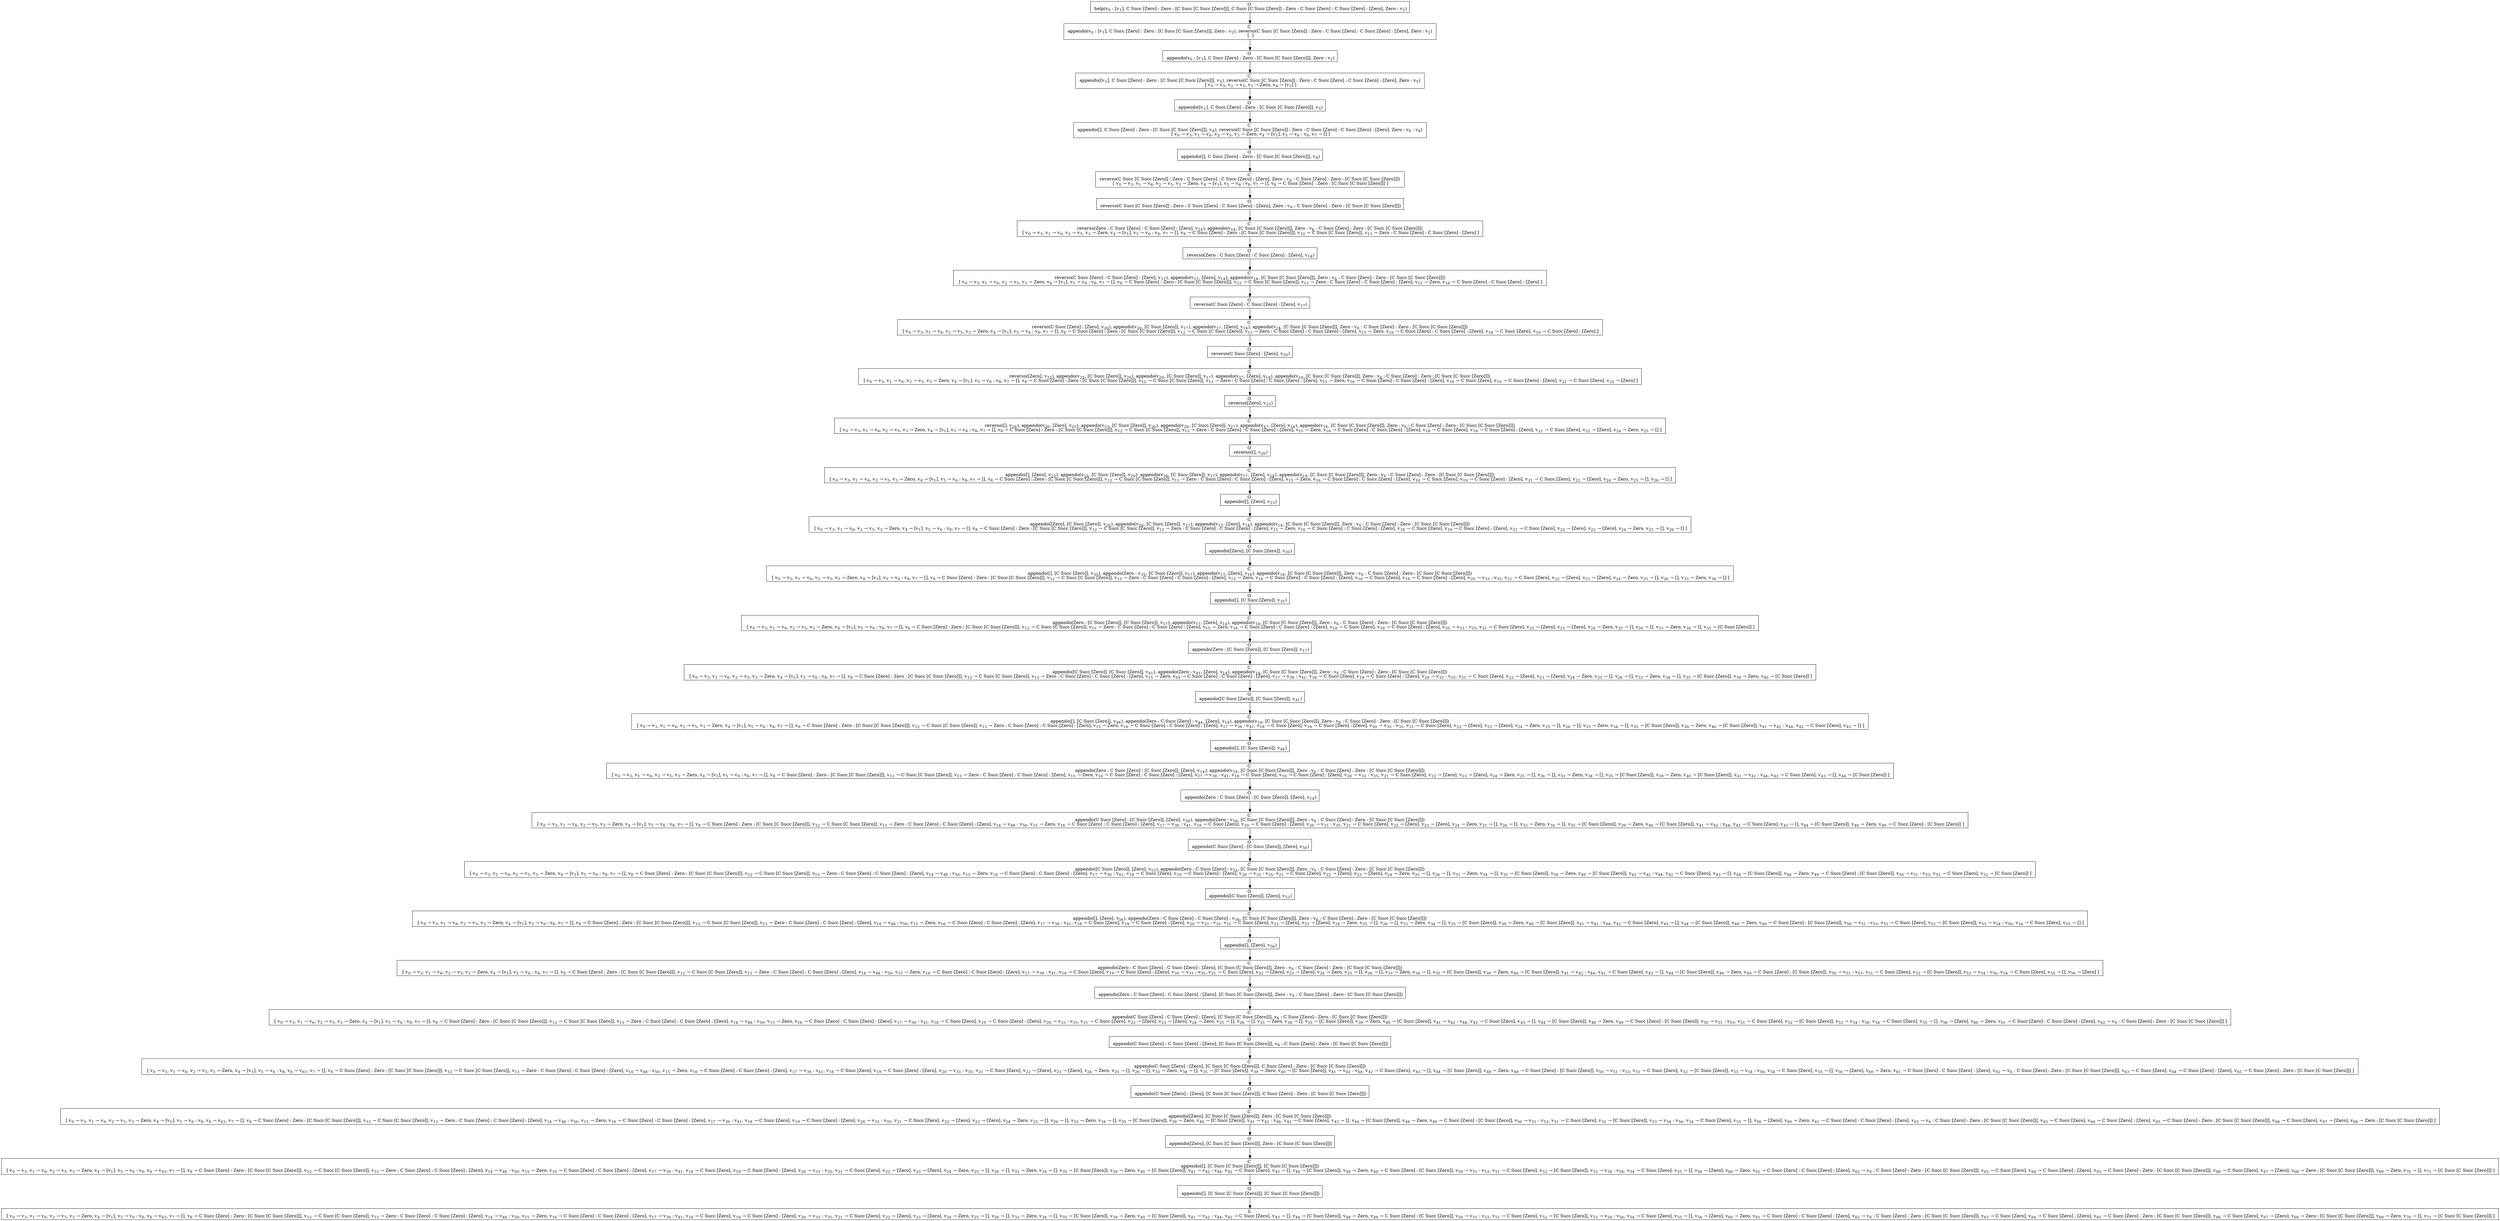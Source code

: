 digraph {
    graph [rankdir=TB
          ,bgcolor=transparent];
    node [shape=box
         ,fillcolor=white
         ,style=filled];
    0 [label=<O <BR/> help(v<SUB>0</SUB> : [v<SUB>1</SUB>], C Succ [Zero] : Zero : [C Succ [C Succ [Zero]]], C Succ [C Succ [Zero]] : Zero : C Succ [Zero] : C Succ [Zero] : [Zero], Zero : v<SUB>2</SUB>)>];
    1 [label=<C <BR/> appendo(v<SUB>0</SUB> : [v<SUB>1</SUB>], C Succ [Zero] : Zero : [C Succ [C Succ [Zero]]], Zero : v<SUB>2</SUB>), reverso(C Succ [C Succ [Zero]] : Zero : C Succ [Zero] : C Succ [Zero] : [Zero], Zero : v<SUB>2</SUB>) <BR/>  [  ] >];
    2 [label=<O <BR/> appendo(v<SUB>0</SUB> : [v<SUB>1</SUB>], C Succ [Zero] : Zero : [C Succ [C Succ [Zero]]], Zero : v<SUB>2</SUB>)>];
    3 [label=<C <BR/> appendo([v<SUB>1</SUB>], C Succ [Zero] : Zero : [C Succ [C Succ [Zero]]], v<SUB>5</SUB>), reverso(C Succ [C Succ [Zero]] : Zero : C Succ [Zero] : C Succ [Zero] : [Zero], Zero : v<SUB>5</SUB>) <BR/>  [ v<SUB>0</SUB> &rarr; v<SUB>3</SUB>, v<SUB>2</SUB> &rarr; v<SUB>5</SUB>, v<SUB>3</SUB> &rarr; Zero, v<SUB>4</SUB> &rarr; [v<SUB>1</SUB>] ] >];
    4 [label=<O <BR/> appendo([v<SUB>1</SUB>], C Succ [Zero] : Zero : [C Succ [C Succ [Zero]]], v<SUB>5</SUB>)>];
    5 [label=<C <BR/> appendo([], C Succ [Zero] : Zero : [C Succ [C Succ [Zero]]], v<SUB>8</SUB>), reverso(C Succ [C Succ [Zero]] : Zero : C Succ [Zero] : C Succ [Zero] : [Zero], Zero : v<SUB>6</SUB> : v<SUB>8</SUB>) <BR/>  [ v<SUB>0</SUB> &rarr; v<SUB>3</SUB>, v<SUB>1</SUB> &rarr; v<SUB>6</SUB>, v<SUB>2</SUB> &rarr; v<SUB>5</SUB>, v<SUB>3</SUB> &rarr; Zero, v<SUB>4</SUB> &rarr; [v<SUB>1</SUB>], v<SUB>5</SUB> &rarr; v<SUB>6</SUB> : v<SUB>8</SUB>, v<SUB>7</SUB> &rarr; [] ] >];
    6 [label=<O <BR/> appendo([], C Succ [Zero] : Zero : [C Succ [C Succ [Zero]]], v<SUB>8</SUB>)>];
    7 [label=<C <BR/> reverso(C Succ [C Succ [Zero]] : Zero : C Succ [Zero] : C Succ [Zero] : [Zero], Zero : v<SUB>6</SUB> : C Succ [Zero] : Zero : [C Succ [C Succ [Zero]]]) <BR/>  [ v<SUB>0</SUB> &rarr; v<SUB>3</SUB>, v<SUB>1</SUB> &rarr; v<SUB>6</SUB>, v<SUB>2</SUB> &rarr; v<SUB>5</SUB>, v<SUB>3</SUB> &rarr; Zero, v<SUB>4</SUB> &rarr; [v<SUB>1</SUB>], v<SUB>5</SUB> &rarr; v<SUB>6</SUB> : v<SUB>8</SUB>, v<SUB>7</SUB> &rarr; [], v<SUB>8</SUB> &rarr; C Succ [Zero] : Zero : [C Succ [C Succ [Zero]]] ] >];
    8 [label=<O <BR/> reverso(C Succ [C Succ [Zero]] : Zero : C Succ [Zero] : C Succ [Zero] : [Zero], Zero : v<SUB>6</SUB> : C Succ [Zero] : Zero : [C Succ [C Succ [Zero]]])>];
    9 [label=<C <BR/> reverso(Zero : C Succ [Zero] : C Succ [Zero] : [Zero], v<SUB>14</SUB>), appendo(v<SUB>14</SUB>, [C Succ [C Succ [Zero]]], Zero : v<SUB>6</SUB> : C Succ [Zero] : Zero : [C Succ [C Succ [Zero]]]) <BR/>  [ v<SUB>0</SUB> &rarr; v<SUB>3</SUB>, v<SUB>1</SUB> &rarr; v<SUB>6</SUB>, v<SUB>2</SUB> &rarr; v<SUB>5</SUB>, v<SUB>3</SUB> &rarr; Zero, v<SUB>4</SUB> &rarr; [v<SUB>1</SUB>], v<SUB>5</SUB> &rarr; v<SUB>6</SUB> : v<SUB>8</SUB>, v<SUB>7</SUB> &rarr; [], v<SUB>8</SUB> &rarr; C Succ [Zero] : Zero : [C Succ [C Succ [Zero]]], v<SUB>12</SUB> &rarr; C Succ [C Succ [Zero]], v<SUB>13</SUB> &rarr; Zero : C Succ [Zero] : C Succ [Zero] : [Zero] ] >];
    10 [label=<O <BR/> reverso(Zero : C Succ [Zero] : C Succ [Zero] : [Zero], v<SUB>14</SUB>)>];
    11 [label=<C <BR/> reverso(C Succ [Zero] : C Succ [Zero] : [Zero], v<SUB>17</SUB>), appendo(v<SUB>17</SUB>, [Zero], v<SUB>14</SUB>), appendo(v<SUB>14</SUB>, [C Succ [C Succ [Zero]]], Zero : v<SUB>6</SUB> : C Succ [Zero] : Zero : [C Succ [C Succ [Zero]]]) <BR/>  [ v<SUB>0</SUB> &rarr; v<SUB>3</SUB>, v<SUB>1</SUB> &rarr; v<SUB>6</SUB>, v<SUB>2</SUB> &rarr; v<SUB>5</SUB>, v<SUB>3</SUB> &rarr; Zero, v<SUB>4</SUB> &rarr; [v<SUB>1</SUB>], v<SUB>5</SUB> &rarr; v<SUB>6</SUB> : v<SUB>8</SUB>, v<SUB>7</SUB> &rarr; [], v<SUB>8</SUB> &rarr; C Succ [Zero] : Zero : [C Succ [C Succ [Zero]]], v<SUB>12</SUB> &rarr; C Succ [C Succ [Zero]], v<SUB>13</SUB> &rarr; Zero : C Succ [Zero] : C Succ [Zero] : [Zero], v<SUB>15</SUB> &rarr; Zero, v<SUB>16</SUB> &rarr; C Succ [Zero] : C Succ [Zero] : [Zero] ] >];
    12 [label=<O <BR/> reverso(C Succ [Zero] : C Succ [Zero] : [Zero], v<SUB>17</SUB>)>];
    13 [label=<C <BR/> reverso(C Succ [Zero] : [Zero], v<SUB>20</SUB>), appendo(v<SUB>20</SUB>, [C Succ [Zero]], v<SUB>17</SUB>), appendo(v<SUB>17</SUB>, [Zero], v<SUB>14</SUB>), appendo(v<SUB>14</SUB>, [C Succ [C Succ [Zero]]], Zero : v<SUB>6</SUB> : C Succ [Zero] : Zero : [C Succ [C Succ [Zero]]]) <BR/>  [ v<SUB>0</SUB> &rarr; v<SUB>3</SUB>, v<SUB>1</SUB> &rarr; v<SUB>6</SUB>, v<SUB>2</SUB> &rarr; v<SUB>5</SUB>, v<SUB>3</SUB> &rarr; Zero, v<SUB>4</SUB> &rarr; [v<SUB>1</SUB>], v<SUB>5</SUB> &rarr; v<SUB>6</SUB> : v<SUB>8</SUB>, v<SUB>7</SUB> &rarr; [], v<SUB>8</SUB> &rarr; C Succ [Zero] : Zero : [C Succ [C Succ [Zero]]], v<SUB>12</SUB> &rarr; C Succ [C Succ [Zero]], v<SUB>13</SUB> &rarr; Zero : C Succ [Zero] : C Succ [Zero] : [Zero], v<SUB>15</SUB> &rarr; Zero, v<SUB>16</SUB> &rarr; C Succ [Zero] : C Succ [Zero] : [Zero], v<SUB>18</SUB> &rarr; C Succ [Zero], v<SUB>19</SUB> &rarr; C Succ [Zero] : [Zero] ] >];
    14 [label=<O <BR/> reverso(C Succ [Zero] : [Zero], v<SUB>20</SUB>)>];
    15 [label=<C <BR/> reverso([Zero], v<SUB>23</SUB>), appendo(v<SUB>23</SUB>, [C Succ [Zero]], v<SUB>20</SUB>), appendo(v<SUB>20</SUB>, [C Succ [Zero]], v<SUB>17</SUB>), appendo(v<SUB>17</SUB>, [Zero], v<SUB>14</SUB>), appendo(v<SUB>14</SUB>, [C Succ [C Succ [Zero]]], Zero : v<SUB>6</SUB> : C Succ [Zero] : Zero : [C Succ [C Succ [Zero]]]) <BR/>  [ v<SUB>0</SUB> &rarr; v<SUB>3</SUB>, v<SUB>1</SUB> &rarr; v<SUB>6</SUB>, v<SUB>2</SUB> &rarr; v<SUB>5</SUB>, v<SUB>3</SUB> &rarr; Zero, v<SUB>4</SUB> &rarr; [v<SUB>1</SUB>], v<SUB>5</SUB> &rarr; v<SUB>6</SUB> : v<SUB>8</SUB>, v<SUB>7</SUB> &rarr; [], v<SUB>8</SUB> &rarr; C Succ [Zero] : Zero : [C Succ [C Succ [Zero]]], v<SUB>12</SUB> &rarr; C Succ [C Succ [Zero]], v<SUB>13</SUB> &rarr; Zero : C Succ [Zero] : C Succ [Zero] : [Zero], v<SUB>15</SUB> &rarr; Zero, v<SUB>16</SUB> &rarr; C Succ [Zero] : C Succ [Zero] : [Zero], v<SUB>18</SUB> &rarr; C Succ [Zero], v<SUB>19</SUB> &rarr; C Succ [Zero] : [Zero], v<SUB>21</SUB> &rarr; C Succ [Zero], v<SUB>22</SUB> &rarr; [Zero] ] >];
    16 [label=<O <BR/> reverso([Zero], v<SUB>23</SUB>)>];
    17 [label=<C <BR/> reverso([], v<SUB>26</SUB>), appendo(v<SUB>26</SUB>, [Zero], v<SUB>23</SUB>), appendo(v<SUB>23</SUB>, [C Succ [Zero]], v<SUB>20</SUB>), appendo(v<SUB>20</SUB>, [C Succ [Zero]], v<SUB>17</SUB>), appendo(v<SUB>17</SUB>, [Zero], v<SUB>14</SUB>), appendo(v<SUB>14</SUB>, [C Succ [C Succ [Zero]]], Zero : v<SUB>6</SUB> : C Succ [Zero] : Zero : [C Succ [C Succ [Zero]]]) <BR/>  [ v<SUB>0</SUB> &rarr; v<SUB>3</SUB>, v<SUB>1</SUB> &rarr; v<SUB>6</SUB>, v<SUB>2</SUB> &rarr; v<SUB>5</SUB>, v<SUB>3</SUB> &rarr; Zero, v<SUB>4</SUB> &rarr; [v<SUB>1</SUB>], v<SUB>5</SUB> &rarr; v<SUB>6</SUB> : v<SUB>8</SUB>, v<SUB>7</SUB> &rarr; [], v<SUB>8</SUB> &rarr; C Succ [Zero] : Zero : [C Succ [C Succ [Zero]]], v<SUB>12</SUB> &rarr; C Succ [C Succ [Zero]], v<SUB>13</SUB> &rarr; Zero : C Succ [Zero] : C Succ [Zero] : [Zero], v<SUB>15</SUB> &rarr; Zero, v<SUB>16</SUB> &rarr; C Succ [Zero] : C Succ [Zero] : [Zero], v<SUB>18</SUB> &rarr; C Succ [Zero], v<SUB>19</SUB> &rarr; C Succ [Zero] : [Zero], v<SUB>21</SUB> &rarr; C Succ [Zero], v<SUB>22</SUB> &rarr; [Zero], v<SUB>24</SUB> &rarr; Zero, v<SUB>25</SUB> &rarr; [] ] >];
    18 [label=<O <BR/> reverso([], v<SUB>26</SUB>)>];
    19 [label=<C <BR/> appendo([], [Zero], v<SUB>23</SUB>), appendo(v<SUB>23</SUB>, [C Succ [Zero]], v<SUB>20</SUB>), appendo(v<SUB>20</SUB>, [C Succ [Zero]], v<SUB>17</SUB>), appendo(v<SUB>17</SUB>, [Zero], v<SUB>14</SUB>), appendo(v<SUB>14</SUB>, [C Succ [C Succ [Zero]]], Zero : v<SUB>6</SUB> : C Succ [Zero] : Zero : [C Succ [C Succ [Zero]]]) <BR/>  [ v<SUB>0</SUB> &rarr; v<SUB>3</SUB>, v<SUB>1</SUB> &rarr; v<SUB>6</SUB>, v<SUB>2</SUB> &rarr; v<SUB>5</SUB>, v<SUB>3</SUB> &rarr; Zero, v<SUB>4</SUB> &rarr; [v<SUB>1</SUB>], v<SUB>5</SUB> &rarr; v<SUB>6</SUB> : v<SUB>8</SUB>, v<SUB>7</SUB> &rarr; [], v<SUB>8</SUB> &rarr; C Succ [Zero] : Zero : [C Succ [C Succ [Zero]]], v<SUB>12</SUB> &rarr; C Succ [C Succ [Zero]], v<SUB>13</SUB> &rarr; Zero : C Succ [Zero] : C Succ [Zero] : [Zero], v<SUB>15</SUB> &rarr; Zero, v<SUB>16</SUB> &rarr; C Succ [Zero] : C Succ [Zero] : [Zero], v<SUB>18</SUB> &rarr; C Succ [Zero], v<SUB>19</SUB> &rarr; C Succ [Zero] : [Zero], v<SUB>21</SUB> &rarr; C Succ [Zero], v<SUB>22</SUB> &rarr; [Zero], v<SUB>24</SUB> &rarr; Zero, v<SUB>25</SUB> &rarr; [], v<SUB>26</SUB> &rarr; [] ] >];
    20 [label=<O <BR/> appendo([], [Zero], v<SUB>23</SUB>)>];
    21 [label=<C <BR/> appendo([Zero], [C Succ [Zero]], v<SUB>20</SUB>), appendo(v<SUB>20</SUB>, [C Succ [Zero]], v<SUB>17</SUB>), appendo(v<SUB>17</SUB>, [Zero], v<SUB>14</SUB>), appendo(v<SUB>14</SUB>, [C Succ [C Succ [Zero]]], Zero : v<SUB>6</SUB> : C Succ [Zero] : Zero : [C Succ [C Succ [Zero]]]) <BR/>  [ v<SUB>0</SUB> &rarr; v<SUB>3</SUB>, v<SUB>1</SUB> &rarr; v<SUB>6</SUB>, v<SUB>2</SUB> &rarr; v<SUB>5</SUB>, v<SUB>3</SUB> &rarr; Zero, v<SUB>4</SUB> &rarr; [v<SUB>1</SUB>], v<SUB>5</SUB> &rarr; v<SUB>6</SUB> : v<SUB>8</SUB>, v<SUB>7</SUB> &rarr; [], v<SUB>8</SUB> &rarr; C Succ [Zero] : Zero : [C Succ [C Succ [Zero]]], v<SUB>12</SUB> &rarr; C Succ [C Succ [Zero]], v<SUB>13</SUB> &rarr; Zero : C Succ [Zero] : C Succ [Zero] : [Zero], v<SUB>15</SUB> &rarr; Zero, v<SUB>16</SUB> &rarr; C Succ [Zero] : C Succ [Zero] : [Zero], v<SUB>18</SUB> &rarr; C Succ [Zero], v<SUB>19</SUB> &rarr; C Succ [Zero] : [Zero], v<SUB>21</SUB> &rarr; C Succ [Zero], v<SUB>22</SUB> &rarr; [Zero], v<SUB>23</SUB> &rarr; [Zero], v<SUB>24</SUB> &rarr; Zero, v<SUB>25</SUB> &rarr; [], v<SUB>26</SUB> &rarr; [] ] >];
    22 [label=<O <BR/> appendo([Zero], [C Succ [Zero]], v<SUB>20</SUB>)>];
    23 [label=<C <BR/> appendo([], [C Succ [Zero]], v<SUB>35</SUB>), appendo(Zero : v<SUB>35</SUB>, [C Succ [Zero]], v<SUB>17</SUB>), appendo(v<SUB>17</SUB>, [Zero], v<SUB>14</SUB>), appendo(v<SUB>14</SUB>, [C Succ [C Succ [Zero]]], Zero : v<SUB>6</SUB> : C Succ [Zero] : Zero : [C Succ [C Succ [Zero]]]) <BR/>  [ v<SUB>0</SUB> &rarr; v<SUB>3</SUB>, v<SUB>1</SUB> &rarr; v<SUB>6</SUB>, v<SUB>2</SUB> &rarr; v<SUB>5</SUB>, v<SUB>3</SUB> &rarr; Zero, v<SUB>4</SUB> &rarr; [v<SUB>1</SUB>], v<SUB>5</SUB> &rarr; v<SUB>6</SUB> : v<SUB>8</SUB>, v<SUB>7</SUB> &rarr; [], v<SUB>8</SUB> &rarr; C Succ [Zero] : Zero : [C Succ [C Succ [Zero]]], v<SUB>12</SUB> &rarr; C Succ [C Succ [Zero]], v<SUB>13</SUB> &rarr; Zero : C Succ [Zero] : C Succ [Zero] : [Zero], v<SUB>15</SUB> &rarr; Zero, v<SUB>16</SUB> &rarr; C Succ [Zero] : C Succ [Zero] : [Zero], v<SUB>18</SUB> &rarr; C Succ [Zero], v<SUB>19</SUB> &rarr; C Succ [Zero] : [Zero], v<SUB>20</SUB> &rarr; v<SUB>33</SUB> : v<SUB>35</SUB>, v<SUB>21</SUB> &rarr; C Succ [Zero], v<SUB>22</SUB> &rarr; [Zero], v<SUB>23</SUB> &rarr; [Zero], v<SUB>24</SUB> &rarr; Zero, v<SUB>25</SUB> &rarr; [], v<SUB>26</SUB> &rarr; [], v<SUB>33</SUB> &rarr; Zero, v<SUB>34</SUB> &rarr; [] ] >];
    24 [label=<O <BR/> appendo([], [C Succ [Zero]], v<SUB>35</SUB>)>];
    25 [label=<C <BR/> appendo(Zero : [C Succ [Zero]], [C Succ [Zero]], v<SUB>17</SUB>), appendo(v<SUB>17</SUB>, [Zero], v<SUB>14</SUB>), appendo(v<SUB>14</SUB>, [C Succ [C Succ [Zero]]], Zero : v<SUB>6</SUB> : C Succ [Zero] : Zero : [C Succ [C Succ [Zero]]]) <BR/>  [ v<SUB>0</SUB> &rarr; v<SUB>3</SUB>, v<SUB>1</SUB> &rarr; v<SUB>6</SUB>, v<SUB>2</SUB> &rarr; v<SUB>5</SUB>, v<SUB>3</SUB> &rarr; Zero, v<SUB>4</SUB> &rarr; [v<SUB>1</SUB>], v<SUB>5</SUB> &rarr; v<SUB>6</SUB> : v<SUB>8</SUB>, v<SUB>7</SUB> &rarr; [], v<SUB>8</SUB> &rarr; C Succ [Zero] : Zero : [C Succ [C Succ [Zero]]], v<SUB>12</SUB> &rarr; C Succ [C Succ [Zero]], v<SUB>13</SUB> &rarr; Zero : C Succ [Zero] : C Succ [Zero] : [Zero], v<SUB>15</SUB> &rarr; Zero, v<SUB>16</SUB> &rarr; C Succ [Zero] : C Succ [Zero] : [Zero], v<SUB>18</SUB> &rarr; C Succ [Zero], v<SUB>19</SUB> &rarr; C Succ [Zero] : [Zero], v<SUB>20</SUB> &rarr; v<SUB>33</SUB> : v<SUB>35</SUB>, v<SUB>21</SUB> &rarr; C Succ [Zero], v<SUB>22</SUB> &rarr; [Zero], v<SUB>23</SUB> &rarr; [Zero], v<SUB>24</SUB> &rarr; Zero, v<SUB>25</SUB> &rarr; [], v<SUB>26</SUB> &rarr; [], v<SUB>33</SUB> &rarr; Zero, v<SUB>34</SUB> &rarr; [], v<SUB>35</SUB> &rarr; [C Succ [Zero]] ] >];
    26 [label=<O <BR/> appendo(Zero : [C Succ [Zero]], [C Succ [Zero]], v<SUB>17</SUB>)>];
    27 [label=<C <BR/> appendo([C Succ [Zero]], [C Succ [Zero]], v<SUB>41</SUB>), appendo(Zero : v<SUB>41</SUB>, [Zero], v<SUB>14</SUB>), appendo(v<SUB>14</SUB>, [C Succ [C Succ [Zero]]], Zero : v<SUB>6</SUB> : C Succ [Zero] : Zero : [C Succ [C Succ [Zero]]]) <BR/>  [ v<SUB>0</SUB> &rarr; v<SUB>3</SUB>, v<SUB>1</SUB> &rarr; v<SUB>6</SUB>, v<SUB>2</SUB> &rarr; v<SUB>5</SUB>, v<SUB>3</SUB> &rarr; Zero, v<SUB>4</SUB> &rarr; [v<SUB>1</SUB>], v<SUB>5</SUB> &rarr; v<SUB>6</SUB> : v<SUB>8</SUB>, v<SUB>7</SUB> &rarr; [], v<SUB>8</SUB> &rarr; C Succ [Zero] : Zero : [C Succ [C Succ [Zero]]], v<SUB>12</SUB> &rarr; C Succ [C Succ [Zero]], v<SUB>13</SUB> &rarr; Zero : C Succ [Zero] : C Succ [Zero] : [Zero], v<SUB>15</SUB> &rarr; Zero, v<SUB>16</SUB> &rarr; C Succ [Zero] : C Succ [Zero] : [Zero], v<SUB>17</SUB> &rarr; v<SUB>39</SUB> : v<SUB>41</SUB>, v<SUB>18</SUB> &rarr; C Succ [Zero], v<SUB>19</SUB> &rarr; C Succ [Zero] : [Zero], v<SUB>20</SUB> &rarr; v<SUB>33</SUB> : v<SUB>35</SUB>, v<SUB>21</SUB> &rarr; C Succ [Zero], v<SUB>22</SUB> &rarr; [Zero], v<SUB>23</SUB> &rarr; [Zero], v<SUB>24</SUB> &rarr; Zero, v<SUB>25</SUB> &rarr; [], v<SUB>26</SUB> &rarr; [], v<SUB>33</SUB> &rarr; Zero, v<SUB>34</SUB> &rarr; [], v<SUB>35</SUB> &rarr; [C Succ [Zero]], v<SUB>39</SUB> &rarr; Zero, v<SUB>40</SUB> &rarr; [C Succ [Zero]] ] >];
    28 [label=<O <BR/> appendo([C Succ [Zero]], [C Succ [Zero]], v<SUB>41</SUB>)>];
    29 [label=<C <BR/> appendo([], [C Succ [Zero]], v<SUB>44</SUB>), appendo(Zero : C Succ [Zero] : v<SUB>44</SUB>, [Zero], v<SUB>14</SUB>), appendo(v<SUB>14</SUB>, [C Succ [C Succ [Zero]]], Zero : v<SUB>6</SUB> : C Succ [Zero] : Zero : [C Succ [C Succ [Zero]]]) <BR/>  [ v<SUB>0</SUB> &rarr; v<SUB>3</SUB>, v<SUB>1</SUB> &rarr; v<SUB>6</SUB>, v<SUB>2</SUB> &rarr; v<SUB>5</SUB>, v<SUB>3</SUB> &rarr; Zero, v<SUB>4</SUB> &rarr; [v<SUB>1</SUB>], v<SUB>5</SUB> &rarr; v<SUB>6</SUB> : v<SUB>8</SUB>, v<SUB>7</SUB> &rarr; [], v<SUB>8</SUB> &rarr; C Succ [Zero] : Zero : [C Succ [C Succ [Zero]]], v<SUB>12</SUB> &rarr; C Succ [C Succ [Zero]], v<SUB>13</SUB> &rarr; Zero : C Succ [Zero] : C Succ [Zero] : [Zero], v<SUB>15</SUB> &rarr; Zero, v<SUB>16</SUB> &rarr; C Succ [Zero] : C Succ [Zero] : [Zero], v<SUB>17</SUB> &rarr; v<SUB>39</SUB> : v<SUB>41</SUB>, v<SUB>18</SUB> &rarr; C Succ [Zero], v<SUB>19</SUB> &rarr; C Succ [Zero] : [Zero], v<SUB>20</SUB> &rarr; v<SUB>33</SUB> : v<SUB>35</SUB>, v<SUB>21</SUB> &rarr; C Succ [Zero], v<SUB>22</SUB> &rarr; [Zero], v<SUB>23</SUB> &rarr; [Zero], v<SUB>24</SUB> &rarr; Zero, v<SUB>25</SUB> &rarr; [], v<SUB>26</SUB> &rarr; [], v<SUB>33</SUB> &rarr; Zero, v<SUB>34</SUB> &rarr; [], v<SUB>35</SUB> &rarr; [C Succ [Zero]], v<SUB>39</SUB> &rarr; Zero, v<SUB>40</SUB> &rarr; [C Succ [Zero]], v<SUB>41</SUB> &rarr; v<SUB>42</SUB> : v<SUB>44</SUB>, v<SUB>42</SUB> &rarr; C Succ [Zero], v<SUB>43</SUB> &rarr; [] ] >];
    30 [label=<O <BR/> appendo([], [C Succ [Zero]], v<SUB>44</SUB>)>];
    31 [label=<C <BR/> appendo(Zero : C Succ [Zero] : [C Succ [Zero]], [Zero], v<SUB>14</SUB>), appendo(v<SUB>14</SUB>, [C Succ [C Succ [Zero]]], Zero : v<SUB>6</SUB> : C Succ [Zero] : Zero : [C Succ [C Succ [Zero]]]) <BR/>  [ v<SUB>0</SUB> &rarr; v<SUB>3</SUB>, v<SUB>1</SUB> &rarr; v<SUB>6</SUB>, v<SUB>2</SUB> &rarr; v<SUB>5</SUB>, v<SUB>3</SUB> &rarr; Zero, v<SUB>4</SUB> &rarr; [v<SUB>1</SUB>], v<SUB>5</SUB> &rarr; v<SUB>6</SUB> : v<SUB>8</SUB>, v<SUB>7</SUB> &rarr; [], v<SUB>8</SUB> &rarr; C Succ [Zero] : Zero : [C Succ [C Succ [Zero]]], v<SUB>12</SUB> &rarr; C Succ [C Succ [Zero]], v<SUB>13</SUB> &rarr; Zero : C Succ [Zero] : C Succ [Zero] : [Zero], v<SUB>15</SUB> &rarr; Zero, v<SUB>16</SUB> &rarr; C Succ [Zero] : C Succ [Zero] : [Zero], v<SUB>17</SUB> &rarr; v<SUB>39</SUB> : v<SUB>41</SUB>, v<SUB>18</SUB> &rarr; C Succ [Zero], v<SUB>19</SUB> &rarr; C Succ [Zero] : [Zero], v<SUB>20</SUB> &rarr; v<SUB>33</SUB> : v<SUB>35</SUB>, v<SUB>21</SUB> &rarr; C Succ [Zero], v<SUB>22</SUB> &rarr; [Zero], v<SUB>23</SUB> &rarr; [Zero], v<SUB>24</SUB> &rarr; Zero, v<SUB>25</SUB> &rarr; [], v<SUB>26</SUB> &rarr; [], v<SUB>33</SUB> &rarr; Zero, v<SUB>34</SUB> &rarr; [], v<SUB>35</SUB> &rarr; [C Succ [Zero]], v<SUB>39</SUB> &rarr; Zero, v<SUB>40</SUB> &rarr; [C Succ [Zero]], v<SUB>41</SUB> &rarr; v<SUB>42</SUB> : v<SUB>44</SUB>, v<SUB>42</SUB> &rarr; C Succ [Zero], v<SUB>43</SUB> &rarr; [], v<SUB>44</SUB> &rarr; [C Succ [Zero]] ] >];
    32 [label=<O <BR/> appendo(Zero : C Succ [Zero] : [C Succ [Zero]], [Zero], v<SUB>14</SUB>)>];
    33 [label=<C <BR/> appendo(C Succ [Zero] : [C Succ [Zero]], [Zero], v<SUB>50</SUB>), appendo(Zero : v<SUB>50</SUB>, [C Succ [C Succ [Zero]]], Zero : v<SUB>6</SUB> : C Succ [Zero] : Zero : [C Succ [C Succ [Zero]]]) <BR/>  [ v<SUB>0</SUB> &rarr; v<SUB>3</SUB>, v<SUB>1</SUB> &rarr; v<SUB>6</SUB>, v<SUB>2</SUB> &rarr; v<SUB>5</SUB>, v<SUB>3</SUB> &rarr; Zero, v<SUB>4</SUB> &rarr; [v<SUB>1</SUB>], v<SUB>5</SUB> &rarr; v<SUB>6</SUB> : v<SUB>8</SUB>, v<SUB>7</SUB> &rarr; [], v<SUB>8</SUB> &rarr; C Succ [Zero] : Zero : [C Succ [C Succ [Zero]]], v<SUB>12</SUB> &rarr; C Succ [C Succ [Zero]], v<SUB>13</SUB> &rarr; Zero : C Succ [Zero] : C Succ [Zero] : [Zero], v<SUB>14</SUB> &rarr; v<SUB>48</SUB> : v<SUB>50</SUB>, v<SUB>15</SUB> &rarr; Zero, v<SUB>16</SUB> &rarr; C Succ [Zero] : C Succ [Zero] : [Zero], v<SUB>17</SUB> &rarr; v<SUB>39</SUB> : v<SUB>41</SUB>, v<SUB>18</SUB> &rarr; C Succ [Zero], v<SUB>19</SUB> &rarr; C Succ [Zero] : [Zero], v<SUB>20</SUB> &rarr; v<SUB>33</SUB> : v<SUB>35</SUB>, v<SUB>21</SUB> &rarr; C Succ [Zero], v<SUB>22</SUB> &rarr; [Zero], v<SUB>23</SUB> &rarr; [Zero], v<SUB>24</SUB> &rarr; Zero, v<SUB>25</SUB> &rarr; [], v<SUB>26</SUB> &rarr; [], v<SUB>33</SUB> &rarr; Zero, v<SUB>34</SUB> &rarr; [], v<SUB>35</SUB> &rarr; [C Succ [Zero]], v<SUB>39</SUB> &rarr; Zero, v<SUB>40</SUB> &rarr; [C Succ [Zero]], v<SUB>41</SUB> &rarr; v<SUB>42</SUB> : v<SUB>44</SUB>, v<SUB>42</SUB> &rarr; C Succ [Zero], v<SUB>43</SUB> &rarr; [], v<SUB>44</SUB> &rarr; [C Succ [Zero]], v<SUB>48</SUB> &rarr; Zero, v<SUB>49</SUB> &rarr; C Succ [Zero] : [C Succ [Zero]] ] >];
    34 [label=<O <BR/> appendo(C Succ [Zero] : [C Succ [Zero]], [Zero], v<SUB>50</SUB>)>];
    35 [label=<C <BR/> appendo([C Succ [Zero]], [Zero], v<SUB>53</SUB>), appendo(Zero : C Succ [Zero] : v<SUB>53</SUB>, [C Succ [C Succ [Zero]]], Zero : v<SUB>6</SUB> : C Succ [Zero] : Zero : [C Succ [C Succ [Zero]]]) <BR/>  [ v<SUB>0</SUB> &rarr; v<SUB>3</SUB>, v<SUB>1</SUB> &rarr; v<SUB>6</SUB>, v<SUB>2</SUB> &rarr; v<SUB>5</SUB>, v<SUB>3</SUB> &rarr; Zero, v<SUB>4</SUB> &rarr; [v<SUB>1</SUB>], v<SUB>5</SUB> &rarr; v<SUB>6</SUB> : v<SUB>8</SUB>, v<SUB>7</SUB> &rarr; [], v<SUB>8</SUB> &rarr; C Succ [Zero] : Zero : [C Succ [C Succ [Zero]]], v<SUB>12</SUB> &rarr; C Succ [C Succ [Zero]], v<SUB>13</SUB> &rarr; Zero : C Succ [Zero] : C Succ [Zero] : [Zero], v<SUB>14</SUB> &rarr; v<SUB>48</SUB> : v<SUB>50</SUB>, v<SUB>15</SUB> &rarr; Zero, v<SUB>16</SUB> &rarr; C Succ [Zero] : C Succ [Zero] : [Zero], v<SUB>17</SUB> &rarr; v<SUB>39</SUB> : v<SUB>41</SUB>, v<SUB>18</SUB> &rarr; C Succ [Zero], v<SUB>19</SUB> &rarr; C Succ [Zero] : [Zero], v<SUB>20</SUB> &rarr; v<SUB>33</SUB> : v<SUB>35</SUB>, v<SUB>21</SUB> &rarr; C Succ [Zero], v<SUB>22</SUB> &rarr; [Zero], v<SUB>23</SUB> &rarr; [Zero], v<SUB>24</SUB> &rarr; Zero, v<SUB>25</SUB> &rarr; [], v<SUB>26</SUB> &rarr; [], v<SUB>33</SUB> &rarr; Zero, v<SUB>34</SUB> &rarr; [], v<SUB>35</SUB> &rarr; [C Succ [Zero]], v<SUB>39</SUB> &rarr; Zero, v<SUB>40</SUB> &rarr; [C Succ [Zero]], v<SUB>41</SUB> &rarr; v<SUB>42</SUB> : v<SUB>44</SUB>, v<SUB>42</SUB> &rarr; C Succ [Zero], v<SUB>43</SUB> &rarr; [], v<SUB>44</SUB> &rarr; [C Succ [Zero]], v<SUB>48</SUB> &rarr; Zero, v<SUB>49</SUB> &rarr; C Succ [Zero] : [C Succ [Zero]], v<SUB>50</SUB> &rarr; v<SUB>51</SUB> : v<SUB>53</SUB>, v<SUB>51</SUB> &rarr; C Succ [Zero], v<SUB>52</SUB> &rarr; [C Succ [Zero]] ] >];
    36 [label=<O <BR/> appendo([C Succ [Zero]], [Zero], v<SUB>53</SUB>)>];
    37 [label=<C <BR/> appendo([], [Zero], v<SUB>56</SUB>), appendo(Zero : C Succ [Zero] : C Succ [Zero] : v<SUB>56</SUB>, [C Succ [C Succ [Zero]]], Zero : v<SUB>6</SUB> : C Succ [Zero] : Zero : [C Succ [C Succ [Zero]]]) <BR/>  [ v<SUB>0</SUB> &rarr; v<SUB>3</SUB>, v<SUB>1</SUB> &rarr; v<SUB>6</SUB>, v<SUB>2</SUB> &rarr; v<SUB>5</SUB>, v<SUB>3</SUB> &rarr; Zero, v<SUB>4</SUB> &rarr; [v<SUB>1</SUB>], v<SUB>5</SUB> &rarr; v<SUB>6</SUB> : v<SUB>8</SUB>, v<SUB>7</SUB> &rarr; [], v<SUB>8</SUB> &rarr; C Succ [Zero] : Zero : [C Succ [C Succ [Zero]]], v<SUB>12</SUB> &rarr; C Succ [C Succ [Zero]], v<SUB>13</SUB> &rarr; Zero : C Succ [Zero] : C Succ [Zero] : [Zero], v<SUB>14</SUB> &rarr; v<SUB>48</SUB> : v<SUB>50</SUB>, v<SUB>15</SUB> &rarr; Zero, v<SUB>16</SUB> &rarr; C Succ [Zero] : C Succ [Zero] : [Zero], v<SUB>17</SUB> &rarr; v<SUB>39</SUB> : v<SUB>41</SUB>, v<SUB>18</SUB> &rarr; C Succ [Zero], v<SUB>19</SUB> &rarr; C Succ [Zero] : [Zero], v<SUB>20</SUB> &rarr; v<SUB>33</SUB> : v<SUB>35</SUB>, v<SUB>21</SUB> &rarr; C Succ [Zero], v<SUB>22</SUB> &rarr; [Zero], v<SUB>23</SUB> &rarr; [Zero], v<SUB>24</SUB> &rarr; Zero, v<SUB>25</SUB> &rarr; [], v<SUB>26</SUB> &rarr; [], v<SUB>33</SUB> &rarr; Zero, v<SUB>34</SUB> &rarr; [], v<SUB>35</SUB> &rarr; [C Succ [Zero]], v<SUB>39</SUB> &rarr; Zero, v<SUB>40</SUB> &rarr; [C Succ [Zero]], v<SUB>41</SUB> &rarr; v<SUB>42</SUB> : v<SUB>44</SUB>, v<SUB>42</SUB> &rarr; C Succ [Zero], v<SUB>43</SUB> &rarr; [], v<SUB>44</SUB> &rarr; [C Succ [Zero]], v<SUB>48</SUB> &rarr; Zero, v<SUB>49</SUB> &rarr; C Succ [Zero] : [C Succ [Zero]], v<SUB>50</SUB> &rarr; v<SUB>51</SUB> : v<SUB>53</SUB>, v<SUB>51</SUB> &rarr; C Succ [Zero], v<SUB>52</SUB> &rarr; [C Succ [Zero]], v<SUB>53</SUB> &rarr; v<SUB>54</SUB> : v<SUB>56</SUB>, v<SUB>54</SUB> &rarr; C Succ [Zero], v<SUB>55</SUB> &rarr; [] ] >];
    38 [label=<O <BR/> appendo([], [Zero], v<SUB>56</SUB>)>];
    39 [label=<C <BR/> appendo(Zero : C Succ [Zero] : C Succ [Zero] : [Zero], [C Succ [C Succ [Zero]]], Zero : v<SUB>6</SUB> : C Succ [Zero] : Zero : [C Succ [C Succ [Zero]]]) <BR/>  [ v<SUB>0</SUB> &rarr; v<SUB>3</SUB>, v<SUB>1</SUB> &rarr; v<SUB>6</SUB>, v<SUB>2</SUB> &rarr; v<SUB>5</SUB>, v<SUB>3</SUB> &rarr; Zero, v<SUB>4</SUB> &rarr; [v<SUB>1</SUB>], v<SUB>5</SUB> &rarr; v<SUB>6</SUB> : v<SUB>8</SUB>, v<SUB>7</SUB> &rarr; [], v<SUB>8</SUB> &rarr; C Succ [Zero] : Zero : [C Succ [C Succ [Zero]]], v<SUB>12</SUB> &rarr; C Succ [C Succ [Zero]], v<SUB>13</SUB> &rarr; Zero : C Succ [Zero] : C Succ [Zero] : [Zero], v<SUB>14</SUB> &rarr; v<SUB>48</SUB> : v<SUB>50</SUB>, v<SUB>15</SUB> &rarr; Zero, v<SUB>16</SUB> &rarr; C Succ [Zero] : C Succ [Zero] : [Zero], v<SUB>17</SUB> &rarr; v<SUB>39</SUB> : v<SUB>41</SUB>, v<SUB>18</SUB> &rarr; C Succ [Zero], v<SUB>19</SUB> &rarr; C Succ [Zero] : [Zero], v<SUB>20</SUB> &rarr; v<SUB>33</SUB> : v<SUB>35</SUB>, v<SUB>21</SUB> &rarr; C Succ [Zero], v<SUB>22</SUB> &rarr; [Zero], v<SUB>23</SUB> &rarr; [Zero], v<SUB>24</SUB> &rarr; Zero, v<SUB>25</SUB> &rarr; [], v<SUB>26</SUB> &rarr; [], v<SUB>33</SUB> &rarr; Zero, v<SUB>34</SUB> &rarr; [], v<SUB>35</SUB> &rarr; [C Succ [Zero]], v<SUB>39</SUB> &rarr; Zero, v<SUB>40</SUB> &rarr; [C Succ [Zero]], v<SUB>41</SUB> &rarr; v<SUB>42</SUB> : v<SUB>44</SUB>, v<SUB>42</SUB> &rarr; C Succ [Zero], v<SUB>43</SUB> &rarr; [], v<SUB>44</SUB> &rarr; [C Succ [Zero]], v<SUB>48</SUB> &rarr; Zero, v<SUB>49</SUB> &rarr; C Succ [Zero] : [C Succ [Zero]], v<SUB>50</SUB> &rarr; v<SUB>51</SUB> : v<SUB>53</SUB>, v<SUB>51</SUB> &rarr; C Succ [Zero], v<SUB>52</SUB> &rarr; [C Succ [Zero]], v<SUB>53</SUB> &rarr; v<SUB>54</SUB> : v<SUB>56</SUB>, v<SUB>54</SUB> &rarr; C Succ [Zero], v<SUB>55</SUB> &rarr; [], v<SUB>56</SUB> &rarr; [Zero] ] >];
    40 [label=<O <BR/> appendo(Zero : C Succ [Zero] : C Succ [Zero] : [Zero], [C Succ [C Succ [Zero]]], Zero : v<SUB>6</SUB> : C Succ [Zero] : Zero : [C Succ [C Succ [Zero]]])>];
    41 [label=<C <BR/> appendo(C Succ [Zero] : C Succ [Zero] : [Zero], [C Succ [C Succ [Zero]]], v<SUB>6</SUB> : C Succ [Zero] : Zero : [C Succ [C Succ [Zero]]]) <BR/>  [ v<SUB>0</SUB> &rarr; v<SUB>3</SUB>, v<SUB>1</SUB> &rarr; v<SUB>6</SUB>, v<SUB>2</SUB> &rarr; v<SUB>5</SUB>, v<SUB>3</SUB> &rarr; Zero, v<SUB>4</SUB> &rarr; [v<SUB>1</SUB>], v<SUB>5</SUB> &rarr; v<SUB>6</SUB> : v<SUB>8</SUB>, v<SUB>7</SUB> &rarr; [], v<SUB>8</SUB> &rarr; C Succ [Zero] : Zero : [C Succ [C Succ [Zero]]], v<SUB>12</SUB> &rarr; C Succ [C Succ [Zero]], v<SUB>13</SUB> &rarr; Zero : C Succ [Zero] : C Succ [Zero] : [Zero], v<SUB>14</SUB> &rarr; v<SUB>48</SUB> : v<SUB>50</SUB>, v<SUB>15</SUB> &rarr; Zero, v<SUB>16</SUB> &rarr; C Succ [Zero] : C Succ [Zero] : [Zero], v<SUB>17</SUB> &rarr; v<SUB>39</SUB> : v<SUB>41</SUB>, v<SUB>18</SUB> &rarr; C Succ [Zero], v<SUB>19</SUB> &rarr; C Succ [Zero] : [Zero], v<SUB>20</SUB> &rarr; v<SUB>33</SUB> : v<SUB>35</SUB>, v<SUB>21</SUB> &rarr; C Succ [Zero], v<SUB>22</SUB> &rarr; [Zero], v<SUB>23</SUB> &rarr; [Zero], v<SUB>24</SUB> &rarr; Zero, v<SUB>25</SUB> &rarr; [], v<SUB>26</SUB> &rarr; [], v<SUB>33</SUB> &rarr; Zero, v<SUB>34</SUB> &rarr; [], v<SUB>35</SUB> &rarr; [C Succ [Zero]], v<SUB>39</SUB> &rarr; Zero, v<SUB>40</SUB> &rarr; [C Succ [Zero]], v<SUB>41</SUB> &rarr; v<SUB>42</SUB> : v<SUB>44</SUB>, v<SUB>42</SUB> &rarr; C Succ [Zero], v<SUB>43</SUB> &rarr; [], v<SUB>44</SUB> &rarr; [C Succ [Zero]], v<SUB>48</SUB> &rarr; Zero, v<SUB>49</SUB> &rarr; C Succ [Zero] : [C Succ [Zero]], v<SUB>50</SUB> &rarr; v<SUB>51</SUB> : v<SUB>53</SUB>, v<SUB>51</SUB> &rarr; C Succ [Zero], v<SUB>52</SUB> &rarr; [C Succ [Zero]], v<SUB>53</SUB> &rarr; v<SUB>54</SUB> : v<SUB>56</SUB>, v<SUB>54</SUB> &rarr; C Succ [Zero], v<SUB>55</SUB> &rarr; [], v<SUB>56</SUB> &rarr; [Zero], v<SUB>60</SUB> &rarr; Zero, v<SUB>61</SUB> &rarr; C Succ [Zero] : C Succ [Zero] : [Zero], v<SUB>62</SUB> &rarr; v<SUB>6</SUB> : C Succ [Zero] : Zero : [C Succ [C Succ [Zero]]] ] >];
    42 [label=<O <BR/> appendo(C Succ [Zero] : C Succ [Zero] : [Zero], [C Succ [C Succ [Zero]]], v<SUB>6</SUB> : C Succ [Zero] : Zero : [C Succ [C Succ [Zero]]])>];
    43 [label=<C <BR/> appendo(C Succ [Zero] : [Zero], [C Succ [C Succ [Zero]]], C Succ [Zero] : Zero : [C Succ [C Succ [Zero]]]) <BR/>  [ v<SUB>0</SUB> &rarr; v<SUB>3</SUB>, v<SUB>1</SUB> &rarr; v<SUB>6</SUB>, v<SUB>2</SUB> &rarr; v<SUB>5</SUB>, v<SUB>3</SUB> &rarr; Zero, v<SUB>4</SUB> &rarr; [v<SUB>1</SUB>], v<SUB>5</SUB> &rarr; v<SUB>6</SUB> : v<SUB>8</SUB>, v<SUB>6</SUB> &rarr; v<SUB>63</SUB>, v<SUB>7</SUB> &rarr; [], v<SUB>8</SUB> &rarr; C Succ [Zero] : Zero : [C Succ [C Succ [Zero]]], v<SUB>12</SUB> &rarr; C Succ [C Succ [Zero]], v<SUB>13</SUB> &rarr; Zero : C Succ [Zero] : C Succ [Zero] : [Zero], v<SUB>14</SUB> &rarr; v<SUB>48</SUB> : v<SUB>50</SUB>, v<SUB>15</SUB> &rarr; Zero, v<SUB>16</SUB> &rarr; C Succ [Zero] : C Succ [Zero] : [Zero], v<SUB>17</SUB> &rarr; v<SUB>39</SUB> : v<SUB>41</SUB>, v<SUB>18</SUB> &rarr; C Succ [Zero], v<SUB>19</SUB> &rarr; C Succ [Zero] : [Zero], v<SUB>20</SUB> &rarr; v<SUB>33</SUB> : v<SUB>35</SUB>, v<SUB>21</SUB> &rarr; C Succ [Zero], v<SUB>22</SUB> &rarr; [Zero], v<SUB>23</SUB> &rarr; [Zero], v<SUB>24</SUB> &rarr; Zero, v<SUB>25</SUB> &rarr; [], v<SUB>26</SUB> &rarr; [], v<SUB>33</SUB> &rarr; Zero, v<SUB>34</SUB> &rarr; [], v<SUB>35</SUB> &rarr; [C Succ [Zero]], v<SUB>39</SUB> &rarr; Zero, v<SUB>40</SUB> &rarr; [C Succ [Zero]], v<SUB>41</SUB> &rarr; v<SUB>42</SUB> : v<SUB>44</SUB>, v<SUB>42</SUB> &rarr; C Succ [Zero], v<SUB>43</SUB> &rarr; [], v<SUB>44</SUB> &rarr; [C Succ [Zero]], v<SUB>48</SUB> &rarr; Zero, v<SUB>49</SUB> &rarr; C Succ [Zero] : [C Succ [Zero]], v<SUB>50</SUB> &rarr; v<SUB>51</SUB> : v<SUB>53</SUB>, v<SUB>51</SUB> &rarr; C Succ [Zero], v<SUB>52</SUB> &rarr; [C Succ [Zero]], v<SUB>53</SUB> &rarr; v<SUB>54</SUB> : v<SUB>56</SUB>, v<SUB>54</SUB> &rarr; C Succ [Zero], v<SUB>55</SUB> &rarr; [], v<SUB>56</SUB> &rarr; [Zero], v<SUB>60</SUB> &rarr; Zero, v<SUB>61</SUB> &rarr; C Succ [Zero] : C Succ [Zero] : [Zero], v<SUB>62</SUB> &rarr; v<SUB>6</SUB> : C Succ [Zero] : Zero : [C Succ [C Succ [Zero]]], v<SUB>63</SUB> &rarr; C Succ [Zero], v<SUB>64</SUB> &rarr; C Succ [Zero] : [Zero], v<SUB>65</SUB> &rarr; C Succ [Zero] : Zero : [C Succ [C Succ [Zero]]] ] >];
    44 [label=<O <BR/> appendo(C Succ [Zero] : [Zero], [C Succ [C Succ [Zero]]], C Succ [Zero] : Zero : [C Succ [C Succ [Zero]]])>];
    45 [label=<C <BR/> appendo([Zero], [C Succ [C Succ [Zero]]], Zero : [C Succ [C Succ [Zero]]]) <BR/>  [ v<SUB>0</SUB> &rarr; v<SUB>3</SUB>, v<SUB>1</SUB> &rarr; v<SUB>6</SUB>, v<SUB>2</SUB> &rarr; v<SUB>5</SUB>, v<SUB>3</SUB> &rarr; Zero, v<SUB>4</SUB> &rarr; [v<SUB>1</SUB>], v<SUB>5</SUB> &rarr; v<SUB>6</SUB> : v<SUB>8</SUB>, v<SUB>6</SUB> &rarr; v<SUB>63</SUB>, v<SUB>7</SUB> &rarr; [], v<SUB>8</SUB> &rarr; C Succ [Zero] : Zero : [C Succ [C Succ [Zero]]], v<SUB>12</SUB> &rarr; C Succ [C Succ [Zero]], v<SUB>13</SUB> &rarr; Zero : C Succ [Zero] : C Succ [Zero] : [Zero], v<SUB>14</SUB> &rarr; v<SUB>48</SUB> : v<SUB>50</SUB>, v<SUB>15</SUB> &rarr; Zero, v<SUB>16</SUB> &rarr; C Succ [Zero] : C Succ [Zero] : [Zero], v<SUB>17</SUB> &rarr; v<SUB>39</SUB> : v<SUB>41</SUB>, v<SUB>18</SUB> &rarr; C Succ [Zero], v<SUB>19</SUB> &rarr; C Succ [Zero] : [Zero], v<SUB>20</SUB> &rarr; v<SUB>33</SUB> : v<SUB>35</SUB>, v<SUB>21</SUB> &rarr; C Succ [Zero], v<SUB>22</SUB> &rarr; [Zero], v<SUB>23</SUB> &rarr; [Zero], v<SUB>24</SUB> &rarr; Zero, v<SUB>25</SUB> &rarr; [], v<SUB>26</SUB> &rarr; [], v<SUB>33</SUB> &rarr; Zero, v<SUB>34</SUB> &rarr; [], v<SUB>35</SUB> &rarr; [C Succ [Zero]], v<SUB>39</SUB> &rarr; Zero, v<SUB>40</SUB> &rarr; [C Succ [Zero]], v<SUB>41</SUB> &rarr; v<SUB>42</SUB> : v<SUB>44</SUB>, v<SUB>42</SUB> &rarr; C Succ [Zero], v<SUB>43</SUB> &rarr; [], v<SUB>44</SUB> &rarr; [C Succ [Zero]], v<SUB>48</SUB> &rarr; Zero, v<SUB>49</SUB> &rarr; C Succ [Zero] : [C Succ [Zero]], v<SUB>50</SUB> &rarr; v<SUB>51</SUB> : v<SUB>53</SUB>, v<SUB>51</SUB> &rarr; C Succ [Zero], v<SUB>52</SUB> &rarr; [C Succ [Zero]], v<SUB>53</SUB> &rarr; v<SUB>54</SUB> : v<SUB>56</SUB>, v<SUB>54</SUB> &rarr; C Succ [Zero], v<SUB>55</SUB> &rarr; [], v<SUB>56</SUB> &rarr; [Zero], v<SUB>60</SUB> &rarr; Zero, v<SUB>61</SUB> &rarr; C Succ [Zero] : C Succ [Zero] : [Zero], v<SUB>62</SUB> &rarr; v<SUB>6</SUB> : C Succ [Zero] : Zero : [C Succ [C Succ [Zero]]], v<SUB>63</SUB> &rarr; C Succ [Zero], v<SUB>64</SUB> &rarr; C Succ [Zero] : [Zero], v<SUB>65</SUB> &rarr; C Succ [Zero] : Zero : [C Succ [C Succ [Zero]]], v<SUB>66</SUB> &rarr; C Succ [Zero], v<SUB>67</SUB> &rarr; [Zero], v<SUB>68</SUB> &rarr; Zero : [C Succ [C Succ [Zero]]] ] >];
    46 [label=<O <BR/> appendo([Zero], [C Succ [C Succ [Zero]]], Zero : [C Succ [C Succ [Zero]]])>];
    47 [label=<C <BR/> appendo([], [C Succ [C Succ [Zero]]], [C Succ [C Succ [Zero]]]) <BR/>  [ v<SUB>0</SUB> &rarr; v<SUB>3</SUB>, v<SUB>1</SUB> &rarr; v<SUB>6</SUB>, v<SUB>2</SUB> &rarr; v<SUB>5</SUB>, v<SUB>3</SUB> &rarr; Zero, v<SUB>4</SUB> &rarr; [v<SUB>1</SUB>], v<SUB>5</SUB> &rarr; v<SUB>6</SUB> : v<SUB>8</SUB>, v<SUB>6</SUB> &rarr; v<SUB>63</SUB>, v<SUB>7</SUB> &rarr; [], v<SUB>8</SUB> &rarr; C Succ [Zero] : Zero : [C Succ [C Succ [Zero]]], v<SUB>12</SUB> &rarr; C Succ [C Succ [Zero]], v<SUB>13</SUB> &rarr; Zero : C Succ [Zero] : C Succ [Zero] : [Zero], v<SUB>14</SUB> &rarr; v<SUB>48</SUB> : v<SUB>50</SUB>, v<SUB>15</SUB> &rarr; Zero, v<SUB>16</SUB> &rarr; C Succ [Zero] : C Succ [Zero] : [Zero], v<SUB>17</SUB> &rarr; v<SUB>39</SUB> : v<SUB>41</SUB>, v<SUB>18</SUB> &rarr; C Succ [Zero], v<SUB>19</SUB> &rarr; C Succ [Zero] : [Zero], v<SUB>20</SUB> &rarr; v<SUB>33</SUB> : v<SUB>35</SUB>, v<SUB>21</SUB> &rarr; C Succ [Zero], v<SUB>22</SUB> &rarr; [Zero], v<SUB>23</SUB> &rarr; [Zero], v<SUB>24</SUB> &rarr; Zero, v<SUB>25</SUB> &rarr; [], v<SUB>26</SUB> &rarr; [], v<SUB>33</SUB> &rarr; Zero, v<SUB>34</SUB> &rarr; [], v<SUB>35</SUB> &rarr; [C Succ [Zero]], v<SUB>39</SUB> &rarr; Zero, v<SUB>40</SUB> &rarr; [C Succ [Zero]], v<SUB>41</SUB> &rarr; v<SUB>42</SUB> : v<SUB>44</SUB>, v<SUB>42</SUB> &rarr; C Succ [Zero], v<SUB>43</SUB> &rarr; [], v<SUB>44</SUB> &rarr; [C Succ [Zero]], v<SUB>48</SUB> &rarr; Zero, v<SUB>49</SUB> &rarr; C Succ [Zero] : [C Succ [Zero]], v<SUB>50</SUB> &rarr; v<SUB>51</SUB> : v<SUB>53</SUB>, v<SUB>51</SUB> &rarr; C Succ [Zero], v<SUB>52</SUB> &rarr; [C Succ [Zero]], v<SUB>53</SUB> &rarr; v<SUB>54</SUB> : v<SUB>56</SUB>, v<SUB>54</SUB> &rarr; C Succ [Zero], v<SUB>55</SUB> &rarr; [], v<SUB>56</SUB> &rarr; [Zero], v<SUB>60</SUB> &rarr; Zero, v<SUB>61</SUB> &rarr; C Succ [Zero] : C Succ [Zero] : [Zero], v<SUB>62</SUB> &rarr; v<SUB>6</SUB> : C Succ [Zero] : Zero : [C Succ [C Succ [Zero]]], v<SUB>63</SUB> &rarr; C Succ [Zero], v<SUB>64</SUB> &rarr; C Succ [Zero] : [Zero], v<SUB>65</SUB> &rarr; C Succ [Zero] : Zero : [C Succ [C Succ [Zero]]], v<SUB>66</SUB> &rarr; C Succ [Zero], v<SUB>67</SUB> &rarr; [Zero], v<SUB>68</SUB> &rarr; Zero : [C Succ [C Succ [Zero]]], v<SUB>69</SUB> &rarr; Zero, v<SUB>70</SUB> &rarr; [], v<SUB>71</SUB> &rarr; [C Succ [C Succ [Zero]]] ] >];
    48 [label=<O <BR/> appendo([], [C Succ [C Succ [Zero]]], [C Succ [C Succ [Zero]]])>];
    49 [label=<S <BR/>  [ v<SUB>0</SUB> &rarr; v<SUB>3</SUB>, v<SUB>1</SUB> &rarr; v<SUB>6</SUB>, v<SUB>2</SUB> &rarr; v<SUB>5</SUB>, v<SUB>3</SUB> &rarr; Zero, v<SUB>4</SUB> &rarr; [v<SUB>1</SUB>], v<SUB>5</SUB> &rarr; v<SUB>6</SUB> : v<SUB>8</SUB>, v<SUB>6</SUB> &rarr; v<SUB>63</SUB>, v<SUB>7</SUB> &rarr; [], v<SUB>8</SUB> &rarr; C Succ [Zero] : Zero : [C Succ [C Succ [Zero]]], v<SUB>12</SUB> &rarr; C Succ [C Succ [Zero]], v<SUB>13</SUB> &rarr; Zero : C Succ [Zero] : C Succ [Zero] : [Zero], v<SUB>14</SUB> &rarr; v<SUB>48</SUB> : v<SUB>50</SUB>, v<SUB>15</SUB> &rarr; Zero, v<SUB>16</SUB> &rarr; C Succ [Zero] : C Succ [Zero] : [Zero], v<SUB>17</SUB> &rarr; v<SUB>39</SUB> : v<SUB>41</SUB>, v<SUB>18</SUB> &rarr; C Succ [Zero], v<SUB>19</SUB> &rarr; C Succ [Zero] : [Zero], v<SUB>20</SUB> &rarr; v<SUB>33</SUB> : v<SUB>35</SUB>, v<SUB>21</SUB> &rarr; C Succ [Zero], v<SUB>22</SUB> &rarr; [Zero], v<SUB>23</SUB> &rarr; [Zero], v<SUB>24</SUB> &rarr; Zero, v<SUB>25</SUB> &rarr; [], v<SUB>26</SUB> &rarr; [], v<SUB>33</SUB> &rarr; Zero, v<SUB>34</SUB> &rarr; [], v<SUB>35</SUB> &rarr; [C Succ [Zero]], v<SUB>39</SUB> &rarr; Zero, v<SUB>40</SUB> &rarr; [C Succ [Zero]], v<SUB>41</SUB> &rarr; v<SUB>42</SUB> : v<SUB>44</SUB>, v<SUB>42</SUB> &rarr; C Succ [Zero], v<SUB>43</SUB> &rarr; [], v<SUB>44</SUB> &rarr; [C Succ [Zero]], v<SUB>48</SUB> &rarr; Zero, v<SUB>49</SUB> &rarr; C Succ [Zero] : [C Succ [Zero]], v<SUB>50</SUB> &rarr; v<SUB>51</SUB> : v<SUB>53</SUB>, v<SUB>51</SUB> &rarr; C Succ [Zero], v<SUB>52</SUB> &rarr; [C Succ [Zero]], v<SUB>53</SUB> &rarr; v<SUB>54</SUB> : v<SUB>56</SUB>, v<SUB>54</SUB> &rarr; C Succ [Zero], v<SUB>55</SUB> &rarr; [], v<SUB>56</SUB> &rarr; [Zero], v<SUB>60</SUB> &rarr; Zero, v<SUB>61</SUB> &rarr; C Succ [Zero] : C Succ [Zero] : [Zero], v<SUB>62</SUB> &rarr; v<SUB>6</SUB> : C Succ [Zero] : Zero : [C Succ [C Succ [Zero]]], v<SUB>63</SUB> &rarr; C Succ [Zero], v<SUB>64</SUB> &rarr; C Succ [Zero] : [Zero], v<SUB>65</SUB> &rarr; C Succ [Zero] : Zero : [C Succ [C Succ [Zero]]], v<SUB>66</SUB> &rarr; C Succ [Zero], v<SUB>67</SUB> &rarr; [Zero], v<SUB>68</SUB> &rarr; Zero : [C Succ [C Succ [Zero]]], v<SUB>69</SUB> &rarr; Zero, v<SUB>70</SUB> &rarr; [], v<SUB>71</SUB> &rarr; [C Succ [C Succ [Zero]]] ] >];
    0 -> 1 [label=""];
    1 -> 2 [label=""];
    2 -> 3 [label=""];
    3 -> 4 [label=""];
    4 -> 5 [label=""];
    5 -> 6 [label=""];
    6 -> 7 [label=""];
    7 -> 8 [label=""];
    8 -> 9 [label=""];
    9 -> 10 [label=""];
    10 -> 11 [label=""];
    11 -> 12 [label=""];
    12 -> 13 [label=""];
    13 -> 14 [label=""];
    14 -> 15 [label=""];
    15 -> 16 [label=""];
    16 -> 17 [label=""];
    17 -> 18 [label=""];
    18 -> 19 [label=""];
    19 -> 20 [label=""];
    20 -> 21 [label=""];
    21 -> 22 [label=""];
    22 -> 23 [label=""];
    23 -> 24 [label=""];
    24 -> 25 [label=""];
    25 -> 26 [label=""];
    26 -> 27 [label=""];
    27 -> 28 [label=""];
    28 -> 29 [label=""];
    29 -> 30 [label=""];
    30 -> 31 [label=""];
    31 -> 32 [label=""];
    32 -> 33 [label=""];
    33 -> 34 [label=""];
    34 -> 35 [label=""];
    35 -> 36 [label=""];
    36 -> 37 [label=""];
    37 -> 38 [label=""];
    38 -> 39 [label=""];
    39 -> 40 [label=""];
    40 -> 41 [label=""];
    41 -> 42 [label=""];
    42 -> 43 [label=""];
    43 -> 44 [label=""];
    44 -> 45 [label=""];
    45 -> 46 [label=""];
    46 -> 47 [label=""];
    47 -> 48 [label=""];
    48 -> 49 [label=""];
}